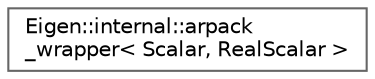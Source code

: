 digraph "类继承关系图"
{
 // LATEX_PDF_SIZE
  bgcolor="transparent";
  edge [fontname=Helvetica,fontsize=10,labelfontname=Helvetica,labelfontsize=10];
  node [fontname=Helvetica,fontsize=10,shape=box,height=0.2,width=0.4];
  rankdir="LR";
  Node0 [id="Node000000",label="Eigen::internal::arpack\l_wrapper\< Scalar, RealScalar \>",height=0.2,width=0.4,color="grey40", fillcolor="white", style="filled",URL="$struct_eigen_1_1internal_1_1arpack__wrapper.html",tooltip=" "];
}
